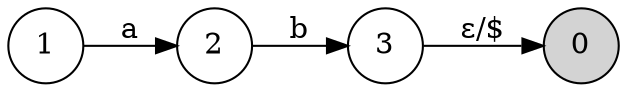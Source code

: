 digraph finite_state_machine {
        rankdir=LR;
        node [shape = circle];
        0 [  style= filled, label = "0"] ;
        1 -> 2 [ label = "a" ] ;
        2 -> 3 [ label = "b" ] ;
        3 -> 0 [ label = "&epsilon;/$" ] ;
}


